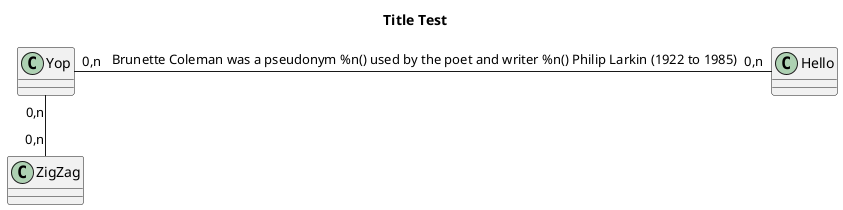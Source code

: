 {
  "sha1": "22sy2kxowaj4p6xacd0wocoqjd5g8n8",
  "insertion": {
    "when": "2024-05-30T20:48:19.886Z",
    "user": "plantuml@gmail.com"
  }
}
@startuml
title Title Test
class "Hello" as h
class "Yop" as y
class "ZigZag" as z
y "0,n" - "0,n" h : " Brunette Coleman was a pseudonym %n() used by the poet and writer %n() Philip Larkin (1922 to 1985)"
y "0,n" -- "0,n" z
@enduml
